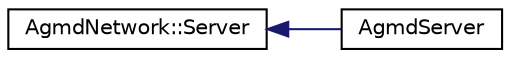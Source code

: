 digraph "Graphical Class Hierarchy"
{
  edge [fontname="Helvetica",fontsize="10",labelfontname="Helvetica",labelfontsize="10"];
  node [fontname="Helvetica",fontsize="10",shape=record];
  rankdir="LR";
  Node1 [label="AgmdNetwork::Server",height=0.2,width=0.4,color="black", fillcolor="white", style="filled",URL="$class_agmd_network_1_1_server.html"];
  Node1 -> Node2 [dir="back",color="midnightblue",fontsize="10",style="solid",fontname="Helvetica"];
  Node2 [label="AgmdServer",height=0.2,width=0.4,color="black", fillcolor="white", style="filled",URL="$class_agmd_server.html"];
}

